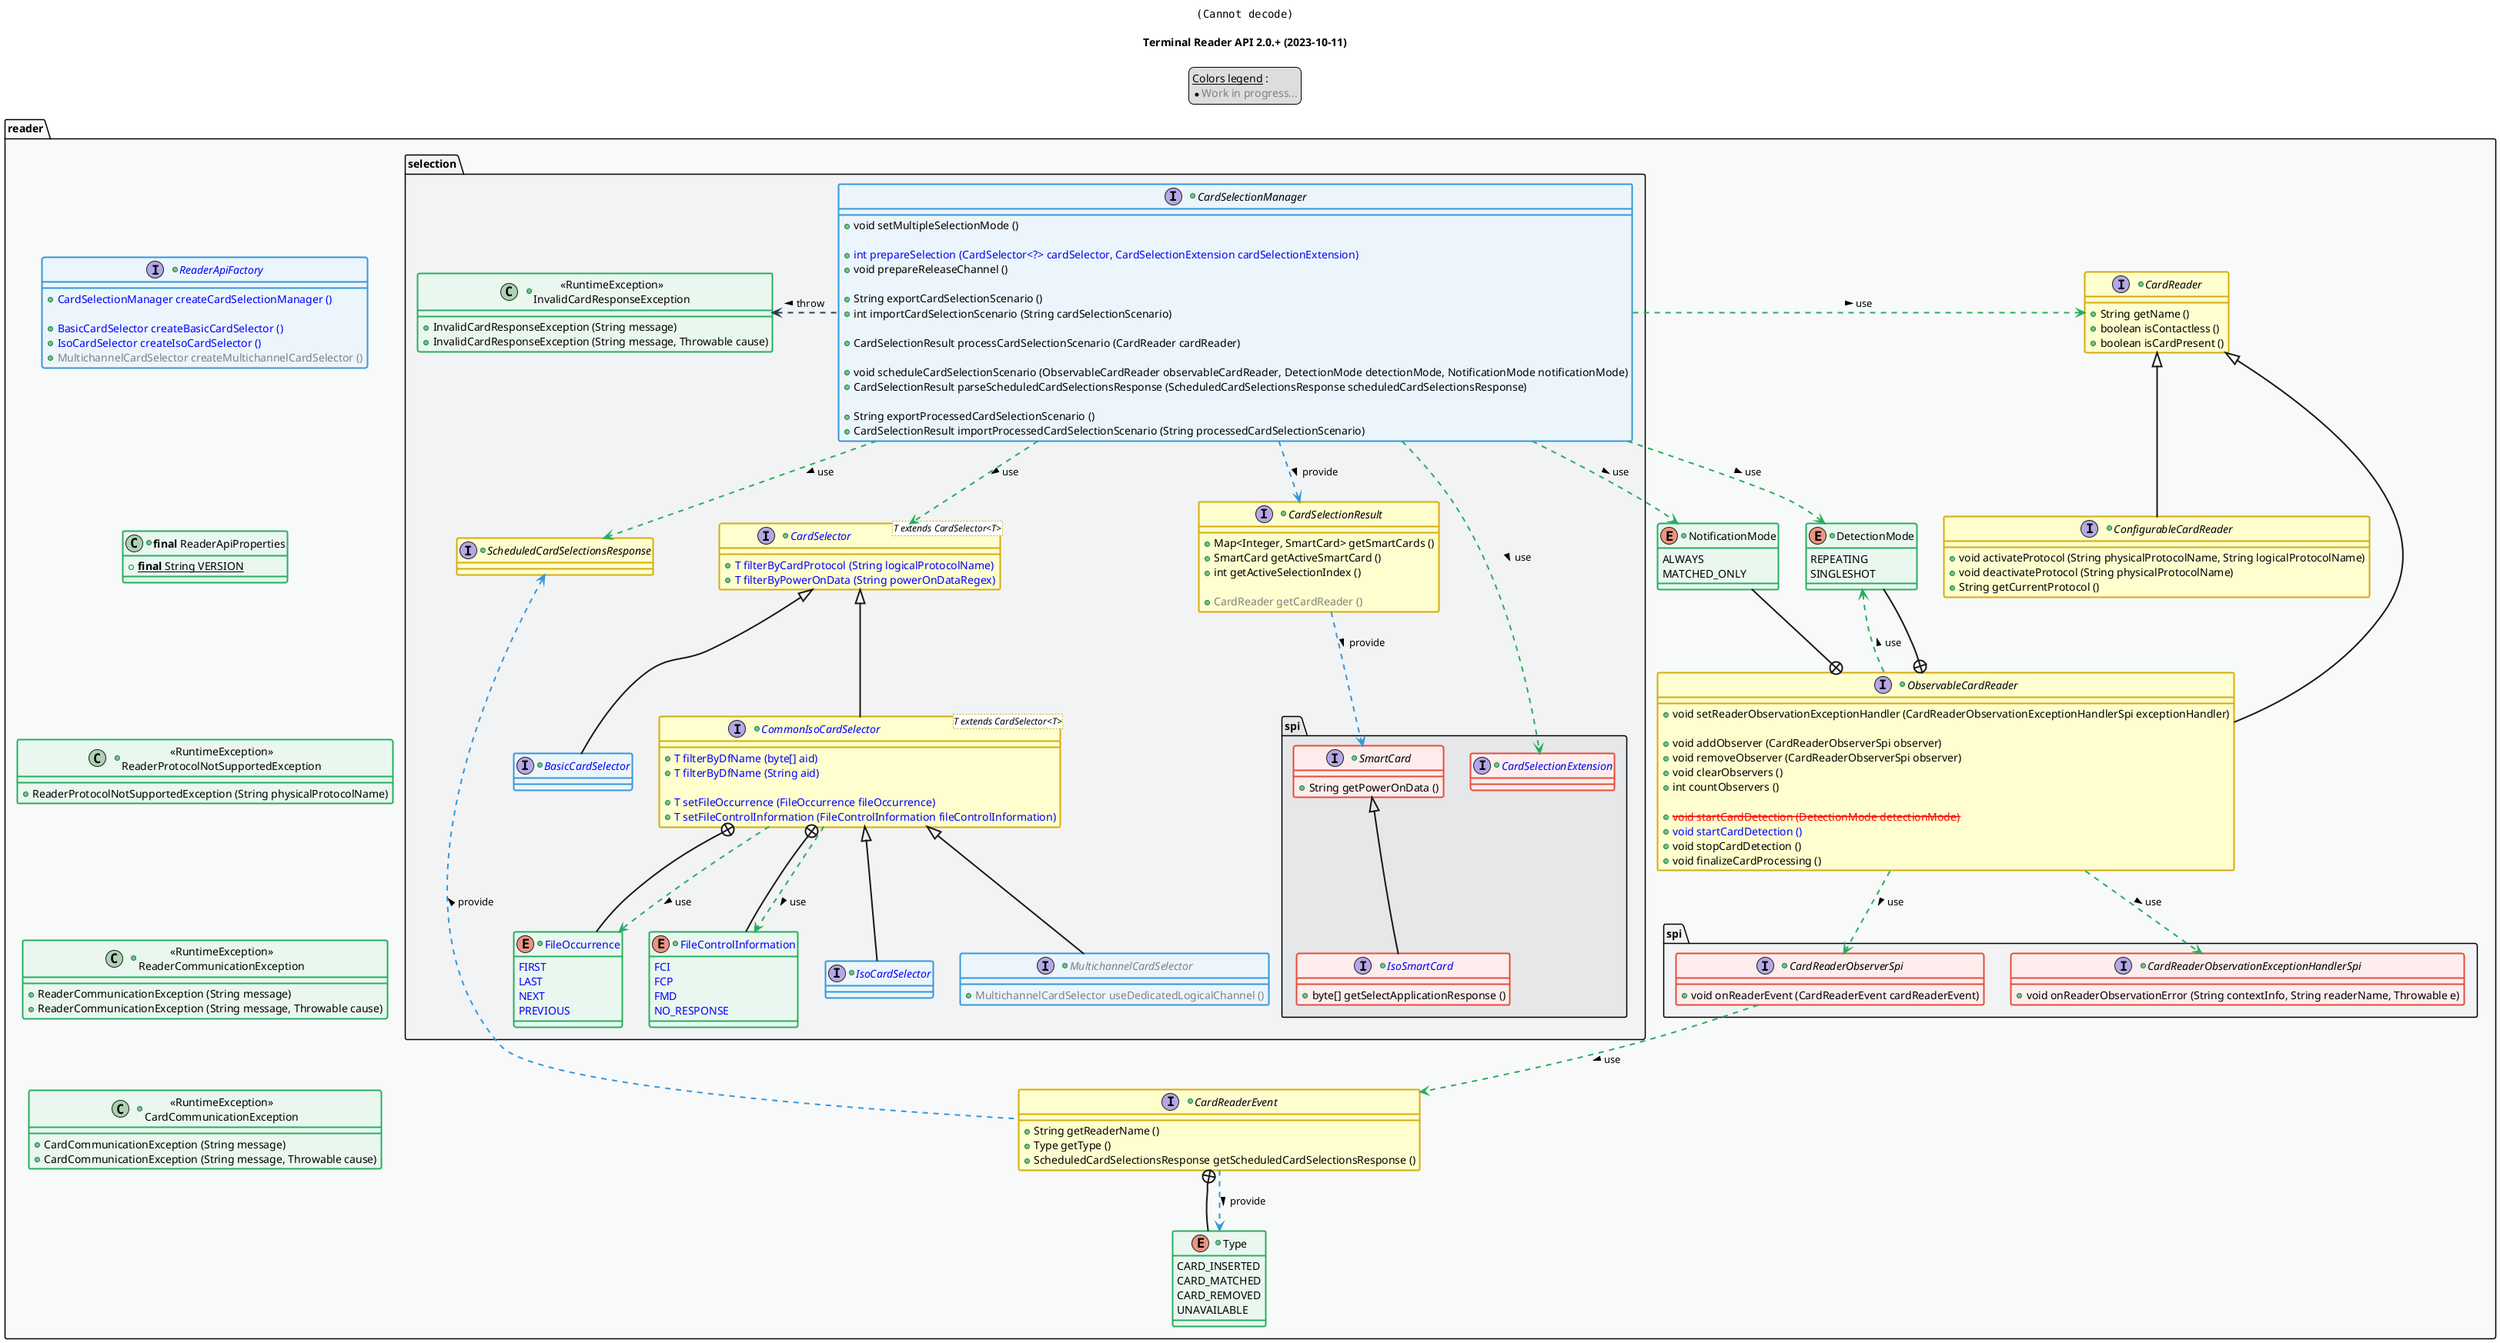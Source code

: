 @startuml
title
    <img:../assets/logo.svg{scale=0.2}>

    Terminal Reader API 2.0.+ (2023-10-11)
end title

' == THEME ==

'Couleurs issues de : https://htmlcolorcodes.com/fr/tableau-de-couleur/tableau-de-couleur-design-plat/
!define C_GREY1 F8F9F9
!define C_GREY2 F2F3F4
!define C_GREY3 E5E7E9
!define C_GREY4 D7DBDD
!define C_GREY5 CACFD2
!define C_GREY6 BDC3C7
!define C_LINK 3498DB
!define C_USE 27AE60
!define C_THROW 2C3E50

' -- Styles that don't work with new version of plantuml --
skinparam stereotypeABorderColor #A9DCDF
skinparam stereotypeIBorderColor #B4A7E5
skinparam stereotypeCBorderColor #ADD1B2
skinparam stereotypeEBorderColor #EB93DF
' -- END --

skinparam ClassBorderThickness 2
skinparam ArrowThickness 2

' Yellow
skinparam ClassBackgroundColor #FEFECE
skinparam ClassBorderColor #D4AC0D
' Red
skinparam ClassBackgroundColor<<red>> #FDEDEC
skinparam ClassBorderColor<<red>> #E74C3C
hide <<red>> stereotype
' Purple
skinparam ClassBackgroundColor<<purple>> #F4ECF7
skinparam ClassBorderColor<<purple>> #8E44AD
hide <<purple>> stereotype
' blue
skinparam ClassBackgroundColor<<blue>> #EBF5FB
skinparam ClassBorderColor<<blue>> #3498DB
hide <<blue>> stereotype
' Green
skinparam ClassBackgroundColor<<green>> #E9F7EF
skinparam ClassBorderColor<<green>> #27AE60
hide <<green>> stereotype
' Grey
skinparam ClassBackgroundColor<<grey>> #EAECEE
skinparam ClassBorderColor<<grey>> #2C3E50
hide <<grey>> stereotype

' == CONTENT ==

legend top
    __Colors legend__ :
    * <color:grey>Work in progress...
end legend

package "reader" as reader {

+class "**final** ReaderApiProperties" as ApiProperties <<green>> {
    +{static} **final** String VERSION
}
+interface "<color:blue>ReaderApiFactory" as ReaderApiFactory <<blue>> {
    +<color:blue>CardSelectionManager createCardSelectionManager ()

    +<color:blue>BasicCardSelector createBasicCardSelector ()
    +<color:blue>IsoCardSelector createIsoCardSelector ()
    +<color:grey>MultichannelCardSelector createMultichannelCardSelector ()
}

' SERVICE
+interface CardReader {
    +String getName ()
    +boolean isContactless ()
    +boolean isCardPresent ()
}
+interface ObservableCardReader extends CardReader {
    +void setReaderObservationExceptionHandler (CardReaderObservationExceptionHandlerSpi exceptionHandler)

    +void addObserver (CardReaderObserverSpi observer)
    +void removeObserver (CardReaderObserverSpi observer)
    +void clearObservers ()
    +int countObservers ()

    +<color:red><s>void startCardDetection (DetectionMode detectionMode)
    +<color:blue>void startCardDetection ()
    +void stopCardDetection ()
    +void finalizeCardProcessing ()
}
+interface ConfigurableCardReader extends CardReader {
    +void activateProtocol (String physicalProtocolName, String logicalProtocolName)
    +void deactivateProtocol (String physicalProtocolName)
    +String getCurrentProtocol ()
}
+enum DetectionMode <<green>> {
    REPEATING
    SINGLESHOT
}
+enum NotificationMode <<green>> {
    ALWAYS
    MATCHED_ONLY
}
+interface CardReaderEvent {
    +String getReaderName ()
    +Type getType ()
    +ScheduledCardSelectionsResponse getScheduledCardSelectionsResponse ()
}
+enum "Type" as CardReaderEventType <<green>> {
    CARD_INSERTED
    CARD_MATCHED
    CARD_REMOVED
    UNAVAILABLE
}
' SPI
package "spi" as readerSpi {
    +interface CardReaderObserverSpi <<red>> {
        +void onReaderEvent (CardReaderEvent cardReaderEvent)
    }
    +interface CardReaderObservationExceptionHandlerSpi <<red>> {
        +void onReaderObservationError (String contextInfo, String readerName, Throwable e)
    }
}

' SELECTION
package "selection" as selectionApi {
    ' Selection
    +interface CardSelectionManager <<blue>> {
        +void setMultipleSelectionMode ()

        +<color:blue>int prepareSelection (CardSelector<?> cardSelector, CardSelectionExtension cardSelectionExtension)
        +void prepareReleaseChannel ()

        +String exportCardSelectionScenario ()
        +int importCardSelectionScenario (String cardSelectionScenario)

        +CardSelectionResult processCardSelectionScenario (CardReader cardReader)

        +void scheduleCardSelectionScenario (ObservableCardReader observableCardReader, DetectionMode detectionMode, NotificationMode notificationMode)
        +CardSelectionResult parseScheduledCardSelectionsResponse (ScheduledCardSelectionsResponse scheduledCardSelectionsResponse)

        +String exportProcessedCardSelectionScenario ()
        +CardSelectionResult importProcessedCardSelectionScenario (String processedCardSelectionScenario)
    }
    +interface "<color:blue>CardSelector<T extends CardSelector<T>>" as CardSelector {
        +<color:blue>T filterByCardProtocol (String logicalProtocolName)
        +<color:blue>T filterByPowerOnData (String powerOnDataRegex)
    }
    +interface "<color:blue>BasicCardSelector" as BasicCardSelector <<blue>> extends CardSelector {
    }
    +interface "<color:blue>CommonIsoCardSelector<T extends CardSelector<T>>" as CommonIsoCardSelector extends CardSelector {
        +<color:blue>T filterByDfName (byte[] aid)
        +<color:blue>T filterByDfName (String aid)

        +<color:blue>T setFileOccurrence (FileOccurrence fileOccurrence)
        +<color:blue>T setFileControlInformation (FileControlInformation fileControlInformation)
    }
    +enum "<color:blue>FileOccurrence" as FileOccurrence <<green>> {
        <color:blue>FIRST
        <color:blue>LAST
        <color:blue>NEXT
        <color:blue>PREVIOUS
    }
    +enum "<color:blue>FileControlInformation" as FileControlInformation <<green>> {
        <color:blue>FCI
        <color:blue>FCP
        <color:blue>FMD
        <color:blue>NO_RESPONSE
    }
    +interface "<color:blue>IsoCardSelector" as IsoCardSelector <<blue>> extends CommonIsoCardSelector {
    }
    +interface "<color:grey>MultichannelCardSelector" as MultichannelCardSelector <<blue>> extends CommonIsoCardSelector {
        +<color:grey>MultichannelCardSelector useDedicatedLogicalChannel ()
    }

    ' Card Extension SPI
    package "spi" as selectionSpi {
        +interface "<color:blue>CardSelectionExtension" as CardSelectionExtension <<red>> {
        }
        +interface "SmartCard" as SmartCard <<red>> {
            +String getPowerOnData ()
        }
        +interface "<color:blue>IsoSmartCard" as IsoSmartCard <<red>> extends SmartCard {
            +byte[] getSelectApplicationResponse ()
        }
    }
    +interface CardSelectionResult {
        +Map<Integer, SmartCard> getSmartCards ()
        +SmartCard getActiveSmartCard ()
        +int getActiveSelectionIndex ()

        +<color:grey>CardReader getCardReader ()
    }
    +interface ScheduledCardSelectionsResponse {
    }

    +class "<<RuntimeException>>\nInvalidCardResponseException" as InvalidCardResponseException <<green>> {
        +InvalidCardResponseException (String message)
        +InvalidCardResponseException (String message, Throwable cause)
    }
}
' EXCEPTIONS
+class "<<RuntimeException>>\nReaderCommunicationException" as ReaderCommunicationException <<green>> {
    +ReaderCommunicationException (String message)
    +ReaderCommunicationException (String message, Throwable cause)
}
+class "<<RuntimeException>>\nReaderProtocolNotSupportedException" as ReaderProtocolNotSupportedException <<green>> {
    +ReaderProtocolNotSupportedException (String physicalProtocolName)
}
+class "<<RuntimeException>>\nCardCommunicationException" as CardCommunicationException <<green>> {
    +CardCommunicationException (String message)
    +CardCommunicationException (String message, Throwable cause)
}

}

' Associations

ObservableCardReader +-up- NotificationMode
ObservableCardReader +-up- DetectionMode
ObservableCardReader .up.> DetectionMode #C_USE : use >
ObservableCardReader ..> CardReaderObservationExceptionHandlerSpi #C_USE : use >

CardReaderEvent +-- CardReaderEventType
CardReaderEvent ..> CardReaderEventType #C_LINK : provide >
CardReaderEvent .up.> ScheduledCardSelectionsResponse #C_LINK : provide >

CardSelectionResult ..> SmartCard #C_LINK : provide >

CommonIsoCardSelector +-- FileOccurrence
CommonIsoCardSelector ..> FileOccurrence #C_USE : use >
CommonIsoCardSelector +-- FileControlInformation
CommonIsoCardSelector ..> FileControlInformation #C_USE : use >

CardSelectionManager ..> CardSelector #C_USE : use >
CardSelectionManager ..> CardSelectionExtension #C_USE : use >
CardSelectionManager ..> ScheduledCardSelectionsResponse #C_USE : use >
CardSelectionManager ..> CardSelectionResult #C_LINK : provide >
CardSelectionManager .right.> CardReader #C_USE : use >
CardSelectionManager ..> NotificationMode #C_USE : use >
CardSelectionManager ..> DetectionMode #C_USE : use >
CardSelectionManager .left.> InvalidCardResponseException #C_THROW : throw >

ObservableCardReader ..> CardReaderObserverSpi #C_USE : use >

CardReaderObserverSpi ..> CardReaderEvent #C_USE : use >

' == LAYOUT ==

ReaderApiFactory -[hidden]- ApiProperties
ApiProperties -[hidden]- ReaderProtocolNotSupportedException
ReaderProtocolNotSupportedException -[hidden]- ReaderCommunicationException
ReaderCommunicationException -[hidden]- CardCommunicationException

' == STYLE ==

package reader #C_GREY1 {}
package reader.readerSpi #C_GREY2 {}
package reader.selectionApi #C_GREY2 {}
package reader.selectionApi.selectionSpi #C_GREY3 {}

@enduml